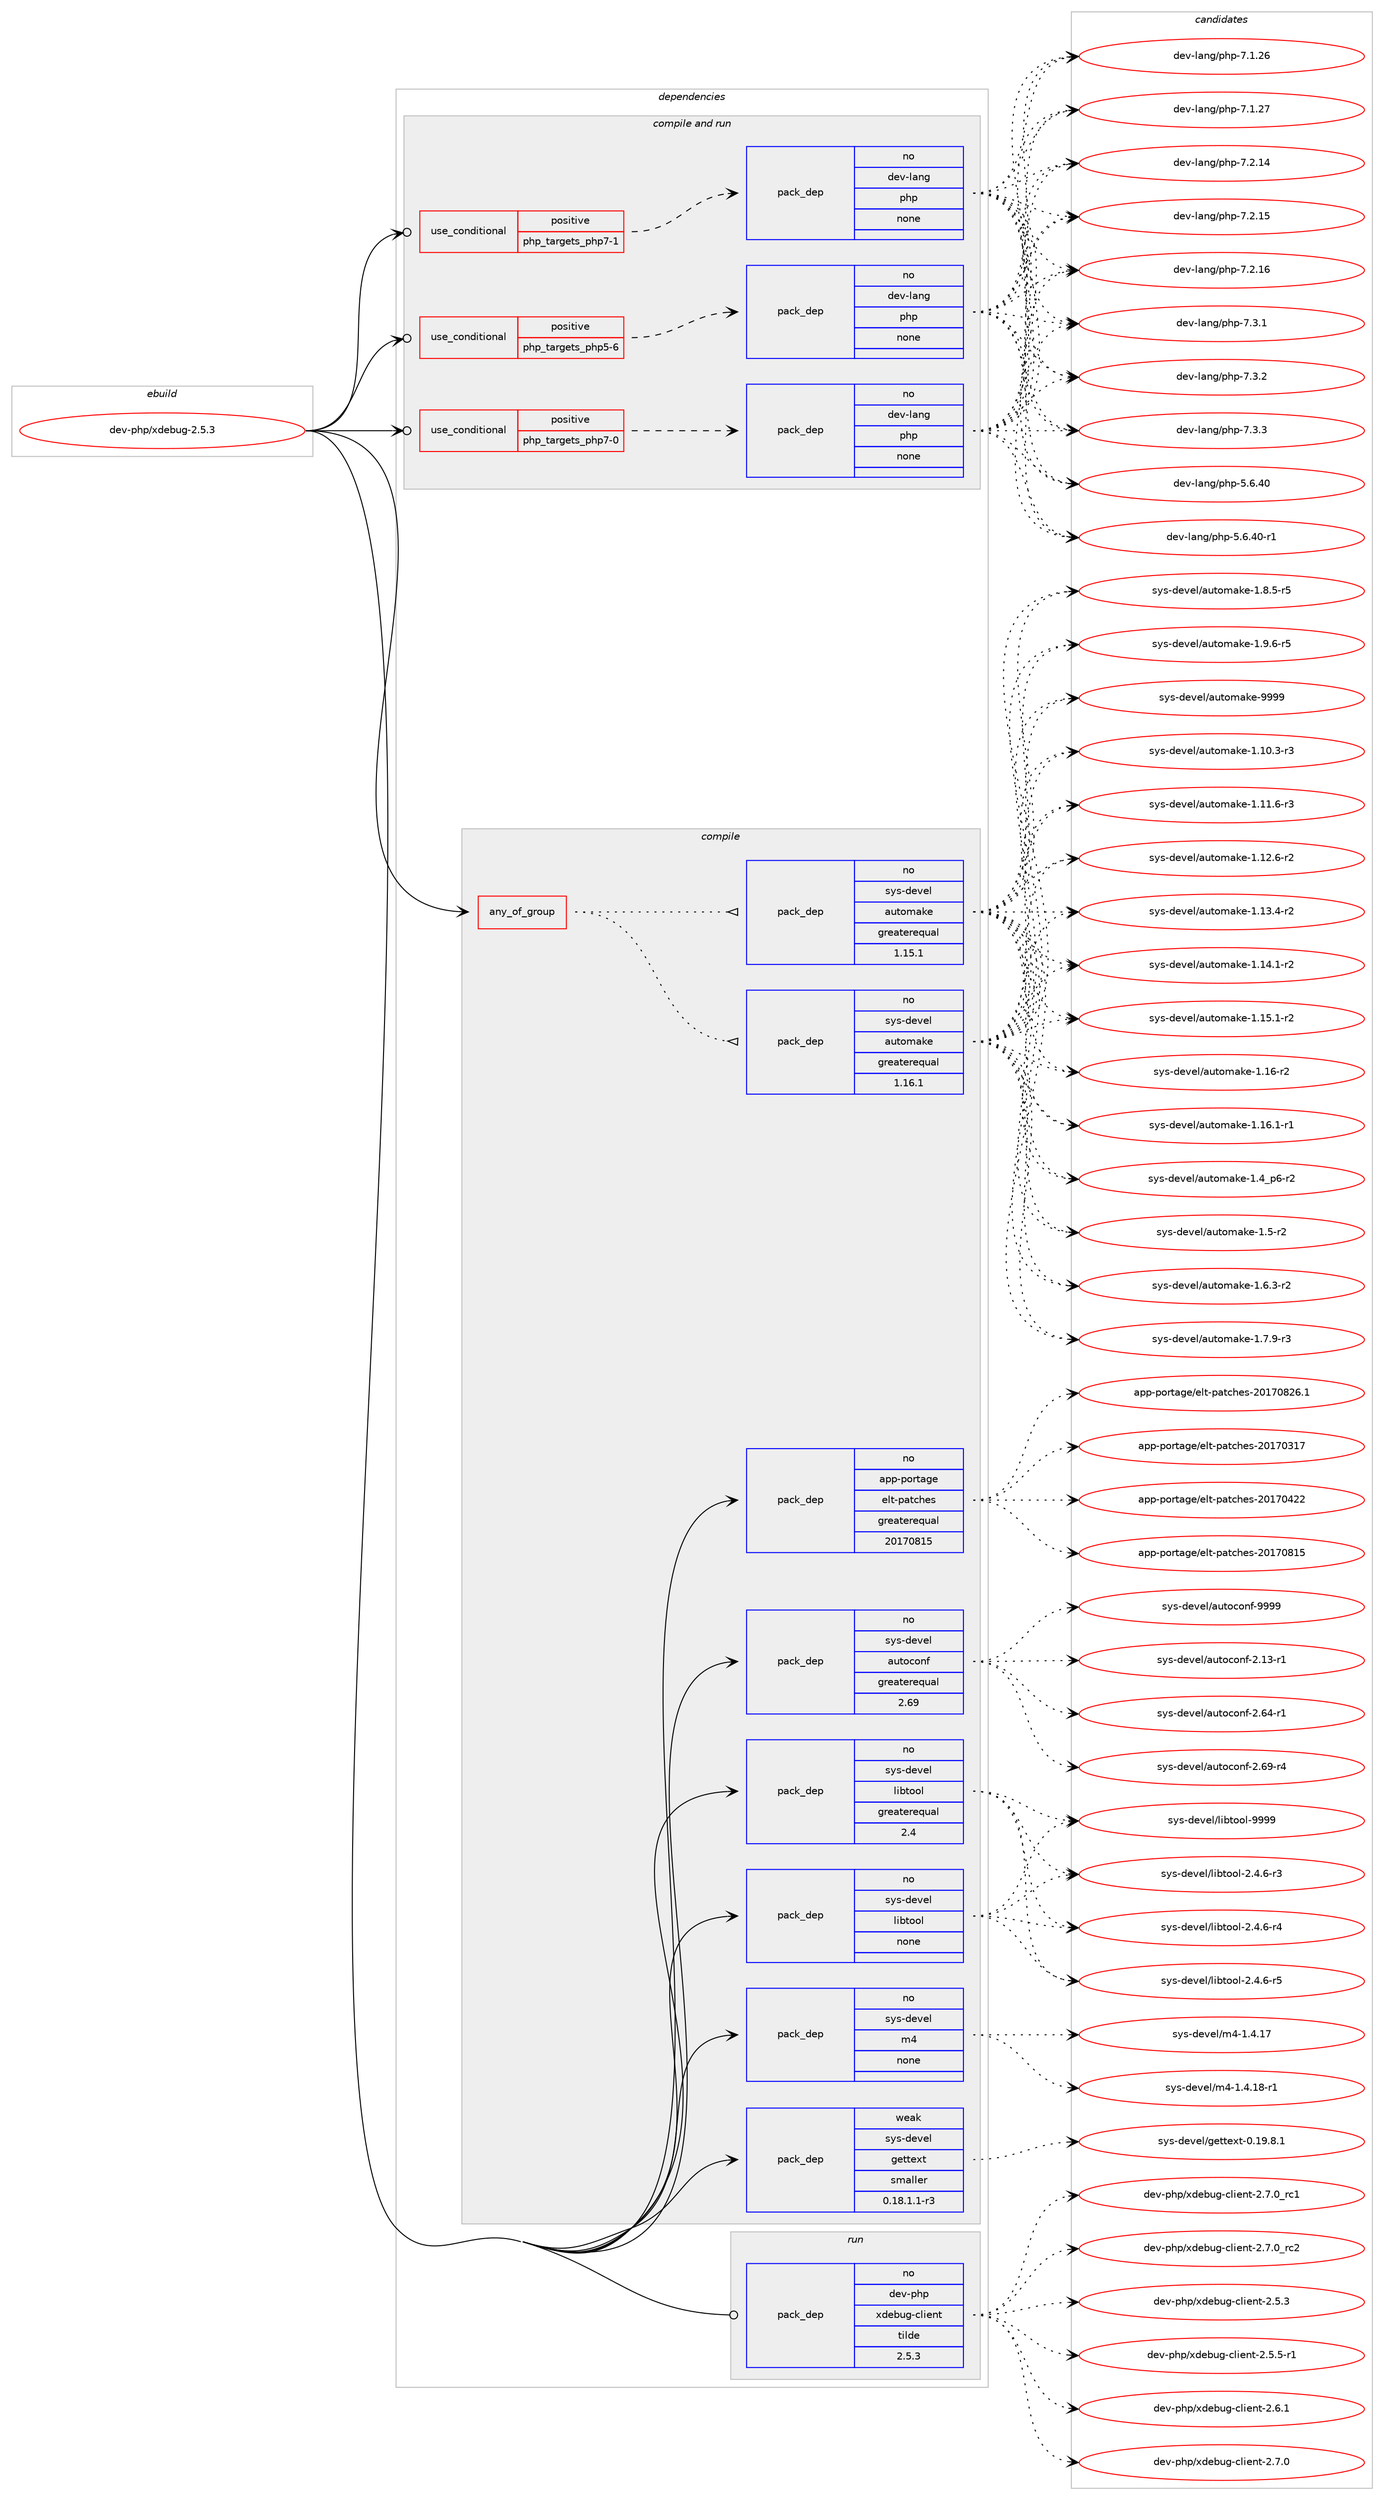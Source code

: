 digraph prolog {

# *************
# Graph options
# *************

newrank=true;
concentrate=true;
compound=true;
graph [rankdir=LR,fontname=Helvetica,fontsize=10,ranksep=1.5];#, ranksep=2.5, nodesep=0.2];
edge  [arrowhead=vee];
node  [fontname=Helvetica,fontsize=10];

# **********
# The ebuild
# **********

subgraph cluster_leftcol {
color=gray;
rank=same;
label=<<i>ebuild</i>>;
id [label="dev-php/xdebug-2.5.3", color=red, width=4, href="../dev-php/xdebug-2.5.3.svg"];
}

# ****************
# The dependencies
# ****************

subgraph cluster_midcol {
color=gray;
label=<<i>dependencies</i>>;
subgraph cluster_compile {
fillcolor="#eeeeee";
style=filled;
label=<<i>compile</i>>;
subgraph any22654 {
dependency1396328 [label=<<TABLE BORDER="0" CELLBORDER="1" CELLSPACING="0" CELLPADDING="4"><TR><TD CELLPADDING="10">any_of_group</TD></TR></TABLE>>, shape=none, color=red];subgraph pack1002955 {
dependency1396329 [label=<<TABLE BORDER="0" CELLBORDER="1" CELLSPACING="0" CELLPADDING="4" WIDTH="220"><TR><TD ROWSPAN="6" CELLPADDING="30">pack_dep</TD></TR><TR><TD WIDTH="110">no</TD></TR><TR><TD>sys-devel</TD></TR><TR><TD>automake</TD></TR><TR><TD>greaterequal</TD></TR><TR><TD>1.16.1</TD></TR></TABLE>>, shape=none, color=blue];
}
dependency1396328:e -> dependency1396329:w [weight=20,style="dotted",arrowhead="oinv"];
subgraph pack1002956 {
dependency1396330 [label=<<TABLE BORDER="0" CELLBORDER="1" CELLSPACING="0" CELLPADDING="4" WIDTH="220"><TR><TD ROWSPAN="6" CELLPADDING="30">pack_dep</TD></TR><TR><TD WIDTH="110">no</TD></TR><TR><TD>sys-devel</TD></TR><TR><TD>automake</TD></TR><TR><TD>greaterequal</TD></TR><TR><TD>1.15.1</TD></TR></TABLE>>, shape=none, color=blue];
}
dependency1396328:e -> dependency1396330:w [weight=20,style="dotted",arrowhead="oinv"];
}
id:e -> dependency1396328:w [weight=20,style="solid",arrowhead="vee"];
subgraph pack1002957 {
dependency1396331 [label=<<TABLE BORDER="0" CELLBORDER="1" CELLSPACING="0" CELLPADDING="4" WIDTH="220"><TR><TD ROWSPAN="6" CELLPADDING="30">pack_dep</TD></TR><TR><TD WIDTH="110">no</TD></TR><TR><TD>app-portage</TD></TR><TR><TD>elt-patches</TD></TR><TR><TD>greaterequal</TD></TR><TR><TD>20170815</TD></TR></TABLE>>, shape=none, color=blue];
}
id:e -> dependency1396331:w [weight=20,style="solid",arrowhead="vee"];
subgraph pack1002958 {
dependency1396332 [label=<<TABLE BORDER="0" CELLBORDER="1" CELLSPACING="0" CELLPADDING="4" WIDTH="220"><TR><TD ROWSPAN="6" CELLPADDING="30">pack_dep</TD></TR><TR><TD WIDTH="110">no</TD></TR><TR><TD>sys-devel</TD></TR><TR><TD>autoconf</TD></TR><TR><TD>greaterequal</TD></TR><TR><TD>2.69</TD></TR></TABLE>>, shape=none, color=blue];
}
id:e -> dependency1396332:w [weight=20,style="solid",arrowhead="vee"];
subgraph pack1002959 {
dependency1396333 [label=<<TABLE BORDER="0" CELLBORDER="1" CELLSPACING="0" CELLPADDING="4" WIDTH="220"><TR><TD ROWSPAN="6" CELLPADDING="30">pack_dep</TD></TR><TR><TD WIDTH="110">no</TD></TR><TR><TD>sys-devel</TD></TR><TR><TD>libtool</TD></TR><TR><TD>greaterequal</TD></TR><TR><TD>2.4</TD></TR></TABLE>>, shape=none, color=blue];
}
id:e -> dependency1396333:w [weight=20,style="solid",arrowhead="vee"];
subgraph pack1002960 {
dependency1396334 [label=<<TABLE BORDER="0" CELLBORDER="1" CELLSPACING="0" CELLPADDING="4" WIDTH="220"><TR><TD ROWSPAN="6" CELLPADDING="30">pack_dep</TD></TR><TR><TD WIDTH="110">no</TD></TR><TR><TD>sys-devel</TD></TR><TR><TD>libtool</TD></TR><TR><TD>none</TD></TR><TR><TD></TD></TR></TABLE>>, shape=none, color=blue];
}
id:e -> dependency1396334:w [weight=20,style="solid",arrowhead="vee"];
subgraph pack1002961 {
dependency1396335 [label=<<TABLE BORDER="0" CELLBORDER="1" CELLSPACING="0" CELLPADDING="4" WIDTH="220"><TR><TD ROWSPAN="6" CELLPADDING="30">pack_dep</TD></TR><TR><TD WIDTH="110">no</TD></TR><TR><TD>sys-devel</TD></TR><TR><TD>m4</TD></TR><TR><TD>none</TD></TR><TR><TD></TD></TR></TABLE>>, shape=none, color=blue];
}
id:e -> dependency1396335:w [weight=20,style="solid",arrowhead="vee"];
subgraph pack1002962 {
dependency1396336 [label=<<TABLE BORDER="0" CELLBORDER="1" CELLSPACING="0" CELLPADDING="4" WIDTH="220"><TR><TD ROWSPAN="6" CELLPADDING="30">pack_dep</TD></TR><TR><TD WIDTH="110">weak</TD></TR><TR><TD>sys-devel</TD></TR><TR><TD>gettext</TD></TR><TR><TD>smaller</TD></TR><TR><TD>0.18.1.1-r3</TD></TR></TABLE>>, shape=none, color=blue];
}
id:e -> dependency1396336:w [weight=20,style="solid",arrowhead="vee"];
}
subgraph cluster_compileandrun {
fillcolor="#eeeeee";
style=filled;
label=<<i>compile and run</i>>;
subgraph cond370154 {
dependency1396337 [label=<<TABLE BORDER="0" CELLBORDER="1" CELLSPACING="0" CELLPADDING="4"><TR><TD ROWSPAN="3" CELLPADDING="10">use_conditional</TD></TR><TR><TD>positive</TD></TR><TR><TD>php_targets_php5-6</TD></TR></TABLE>>, shape=none, color=red];
subgraph pack1002963 {
dependency1396338 [label=<<TABLE BORDER="0" CELLBORDER="1" CELLSPACING="0" CELLPADDING="4" WIDTH="220"><TR><TD ROWSPAN="6" CELLPADDING="30">pack_dep</TD></TR><TR><TD WIDTH="110">no</TD></TR><TR><TD>dev-lang</TD></TR><TR><TD>php</TD></TR><TR><TD>none</TD></TR><TR><TD></TD></TR></TABLE>>, shape=none, color=blue];
}
dependency1396337:e -> dependency1396338:w [weight=20,style="dashed",arrowhead="vee"];
}
id:e -> dependency1396337:w [weight=20,style="solid",arrowhead="odotvee"];
subgraph cond370155 {
dependency1396339 [label=<<TABLE BORDER="0" CELLBORDER="1" CELLSPACING="0" CELLPADDING="4"><TR><TD ROWSPAN="3" CELLPADDING="10">use_conditional</TD></TR><TR><TD>positive</TD></TR><TR><TD>php_targets_php7-0</TD></TR></TABLE>>, shape=none, color=red];
subgraph pack1002964 {
dependency1396340 [label=<<TABLE BORDER="0" CELLBORDER="1" CELLSPACING="0" CELLPADDING="4" WIDTH="220"><TR><TD ROWSPAN="6" CELLPADDING="30">pack_dep</TD></TR><TR><TD WIDTH="110">no</TD></TR><TR><TD>dev-lang</TD></TR><TR><TD>php</TD></TR><TR><TD>none</TD></TR><TR><TD></TD></TR></TABLE>>, shape=none, color=blue];
}
dependency1396339:e -> dependency1396340:w [weight=20,style="dashed",arrowhead="vee"];
}
id:e -> dependency1396339:w [weight=20,style="solid",arrowhead="odotvee"];
subgraph cond370156 {
dependency1396341 [label=<<TABLE BORDER="0" CELLBORDER="1" CELLSPACING="0" CELLPADDING="4"><TR><TD ROWSPAN="3" CELLPADDING="10">use_conditional</TD></TR><TR><TD>positive</TD></TR><TR><TD>php_targets_php7-1</TD></TR></TABLE>>, shape=none, color=red];
subgraph pack1002965 {
dependency1396342 [label=<<TABLE BORDER="0" CELLBORDER="1" CELLSPACING="0" CELLPADDING="4" WIDTH="220"><TR><TD ROWSPAN="6" CELLPADDING="30">pack_dep</TD></TR><TR><TD WIDTH="110">no</TD></TR><TR><TD>dev-lang</TD></TR><TR><TD>php</TD></TR><TR><TD>none</TD></TR><TR><TD></TD></TR></TABLE>>, shape=none, color=blue];
}
dependency1396341:e -> dependency1396342:w [weight=20,style="dashed",arrowhead="vee"];
}
id:e -> dependency1396341:w [weight=20,style="solid",arrowhead="odotvee"];
}
subgraph cluster_run {
fillcolor="#eeeeee";
style=filled;
label=<<i>run</i>>;
subgraph pack1002966 {
dependency1396343 [label=<<TABLE BORDER="0" CELLBORDER="1" CELLSPACING="0" CELLPADDING="4" WIDTH="220"><TR><TD ROWSPAN="6" CELLPADDING="30">pack_dep</TD></TR><TR><TD WIDTH="110">no</TD></TR><TR><TD>dev-php</TD></TR><TR><TD>xdebug-client</TD></TR><TR><TD>tilde</TD></TR><TR><TD>2.5.3</TD></TR></TABLE>>, shape=none, color=blue];
}
id:e -> dependency1396343:w [weight=20,style="solid",arrowhead="odot"];
}
}

# **************
# The candidates
# **************

subgraph cluster_choices {
rank=same;
color=gray;
label=<<i>candidates</i>>;

subgraph choice1002955 {
color=black;
nodesep=1;
choice11512111545100101118101108479711711611110997107101454946494846514511451 [label="sys-devel/automake-1.10.3-r3", color=red, width=4,href="../sys-devel/automake-1.10.3-r3.svg"];
choice11512111545100101118101108479711711611110997107101454946494946544511451 [label="sys-devel/automake-1.11.6-r3", color=red, width=4,href="../sys-devel/automake-1.11.6-r3.svg"];
choice11512111545100101118101108479711711611110997107101454946495046544511450 [label="sys-devel/automake-1.12.6-r2", color=red, width=4,href="../sys-devel/automake-1.12.6-r2.svg"];
choice11512111545100101118101108479711711611110997107101454946495146524511450 [label="sys-devel/automake-1.13.4-r2", color=red, width=4,href="../sys-devel/automake-1.13.4-r2.svg"];
choice11512111545100101118101108479711711611110997107101454946495246494511450 [label="sys-devel/automake-1.14.1-r2", color=red, width=4,href="../sys-devel/automake-1.14.1-r2.svg"];
choice11512111545100101118101108479711711611110997107101454946495346494511450 [label="sys-devel/automake-1.15.1-r2", color=red, width=4,href="../sys-devel/automake-1.15.1-r2.svg"];
choice1151211154510010111810110847971171161111099710710145494649544511450 [label="sys-devel/automake-1.16-r2", color=red, width=4,href="../sys-devel/automake-1.16-r2.svg"];
choice11512111545100101118101108479711711611110997107101454946495446494511449 [label="sys-devel/automake-1.16.1-r1", color=red, width=4,href="../sys-devel/automake-1.16.1-r1.svg"];
choice115121115451001011181011084797117116111109971071014549465295112544511450 [label="sys-devel/automake-1.4_p6-r2", color=red, width=4,href="../sys-devel/automake-1.4_p6-r2.svg"];
choice11512111545100101118101108479711711611110997107101454946534511450 [label="sys-devel/automake-1.5-r2", color=red, width=4,href="../sys-devel/automake-1.5-r2.svg"];
choice115121115451001011181011084797117116111109971071014549465446514511450 [label="sys-devel/automake-1.6.3-r2", color=red, width=4,href="../sys-devel/automake-1.6.3-r2.svg"];
choice115121115451001011181011084797117116111109971071014549465546574511451 [label="sys-devel/automake-1.7.9-r3", color=red, width=4,href="../sys-devel/automake-1.7.9-r3.svg"];
choice115121115451001011181011084797117116111109971071014549465646534511453 [label="sys-devel/automake-1.8.5-r5", color=red, width=4,href="../sys-devel/automake-1.8.5-r5.svg"];
choice115121115451001011181011084797117116111109971071014549465746544511453 [label="sys-devel/automake-1.9.6-r5", color=red, width=4,href="../sys-devel/automake-1.9.6-r5.svg"];
choice115121115451001011181011084797117116111109971071014557575757 [label="sys-devel/automake-9999", color=red, width=4,href="../sys-devel/automake-9999.svg"];
dependency1396329:e -> choice11512111545100101118101108479711711611110997107101454946494846514511451:w [style=dotted,weight="100"];
dependency1396329:e -> choice11512111545100101118101108479711711611110997107101454946494946544511451:w [style=dotted,weight="100"];
dependency1396329:e -> choice11512111545100101118101108479711711611110997107101454946495046544511450:w [style=dotted,weight="100"];
dependency1396329:e -> choice11512111545100101118101108479711711611110997107101454946495146524511450:w [style=dotted,weight="100"];
dependency1396329:e -> choice11512111545100101118101108479711711611110997107101454946495246494511450:w [style=dotted,weight="100"];
dependency1396329:e -> choice11512111545100101118101108479711711611110997107101454946495346494511450:w [style=dotted,weight="100"];
dependency1396329:e -> choice1151211154510010111810110847971171161111099710710145494649544511450:w [style=dotted,weight="100"];
dependency1396329:e -> choice11512111545100101118101108479711711611110997107101454946495446494511449:w [style=dotted,weight="100"];
dependency1396329:e -> choice115121115451001011181011084797117116111109971071014549465295112544511450:w [style=dotted,weight="100"];
dependency1396329:e -> choice11512111545100101118101108479711711611110997107101454946534511450:w [style=dotted,weight="100"];
dependency1396329:e -> choice115121115451001011181011084797117116111109971071014549465446514511450:w [style=dotted,weight="100"];
dependency1396329:e -> choice115121115451001011181011084797117116111109971071014549465546574511451:w [style=dotted,weight="100"];
dependency1396329:e -> choice115121115451001011181011084797117116111109971071014549465646534511453:w [style=dotted,weight="100"];
dependency1396329:e -> choice115121115451001011181011084797117116111109971071014549465746544511453:w [style=dotted,weight="100"];
dependency1396329:e -> choice115121115451001011181011084797117116111109971071014557575757:w [style=dotted,weight="100"];
}
subgraph choice1002956 {
color=black;
nodesep=1;
choice11512111545100101118101108479711711611110997107101454946494846514511451 [label="sys-devel/automake-1.10.3-r3", color=red, width=4,href="../sys-devel/automake-1.10.3-r3.svg"];
choice11512111545100101118101108479711711611110997107101454946494946544511451 [label="sys-devel/automake-1.11.6-r3", color=red, width=4,href="../sys-devel/automake-1.11.6-r3.svg"];
choice11512111545100101118101108479711711611110997107101454946495046544511450 [label="sys-devel/automake-1.12.6-r2", color=red, width=4,href="../sys-devel/automake-1.12.6-r2.svg"];
choice11512111545100101118101108479711711611110997107101454946495146524511450 [label="sys-devel/automake-1.13.4-r2", color=red, width=4,href="../sys-devel/automake-1.13.4-r2.svg"];
choice11512111545100101118101108479711711611110997107101454946495246494511450 [label="sys-devel/automake-1.14.1-r2", color=red, width=4,href="../sys-devel/automake-1.14.1-r2.svg"];
choice11512111545100101118101108479711711611110997107101454946495346494511450 [label="sys-devel/automake-1.15.1-r2", color=red, width=4,href="../sys-devel/automake-1.15.1-r2.svg"];
choice1151211154510010111810110847971171161111099710710145494649544511450 [label="sys-devel/automake-1.16-r2", color=red, width=4,href="../sys-devel/automake-1.16-r2.svg"];
choice11512111545100101118101108479711711611110997107101454946495446494511449 [label="sys-devel/automake-1.16.1-r1", color=red, width=4,href="../sys-devel/automake-1.16.1-r1.svg"];
choice115121115451001011181011084797117116111109971071014549465295112544511450 [label="sys-devel/automake-1.4_p6-r2", color=red, width=4,href="../sys-devel/automake-1.4_p6-r2.svg"];
choice11512111545100101118101108479711711611110997107101454946534511450 [label="sys-devel/automake-1.5-r2", color=red, width=4,href="../sys-devel/automake-1.5-r2.svg"];
choice115121115451001011181011084797117116111109971071014549465446514511450 [label="sys-devel/automake-1.6.3-r2", color=red, width=4,href="../sys-devel/automake-1.6.3-r2.svg"];
choice115121115451001011181011084797117116111109971071014549465546574511451 [label="sys-devel/automake-1.7.9-r3", color=red, width=4,href="../sys-devel/automake-1.7.9-r3.svg"];
choice115121115451001011181011084797117116111109971071014549465646534511453 [label="sys-devel/automake-1.8.5-r5", color=red, width=4,href="../sys-devel/automake-1.8.5-r5.svg"];
choice115121115451001011181011084797117116111109971071014549465746544511453 [label="sys-devel/automake-1.9.6-r5", color=red, width=4,href="../sys-devel/automake-1.9.6-r5.svg"];
choice115121115451001011181011084797117116111109971071014557575757 [label="sys-devel/automake-9999", color=red, width=4,href="../sys-devel/automake-9999.svg"];
dependency1396330:e -> choice11512111545100101118101108479711711611110997107101454946494846514511451:w [style=dotted,weight="100"];
dependency1396330:e -> choice11512111545100101118101108479711711611110997107101454946494946544511451:w [style=dotted,weight="100"];
dependency1396330:e -> choice11512111545100101118101108479711711611110997107101454946495046544511450:w [style=dotted,weight="100"];
dependency1396330:e -> choice11512111545100101118101108479711711611110997107101454946495146524511450:w [style=dotted,weight="100"];
dependency1396330:e -> choice11512111545100101118101108479711711611110997107101454946495246494511450:w [style=dotted,weight="100"];
dependency1396330:e -> choice11512111545100101118101108479711711611110997107101454946495346494511450:w [style=dotted,weight="100"];
dependency1396330:e -> choice1151211154510010111810110847971171161111099710710145494649544511450:w [style=dotted,weight="100"];
dependency1396330:e -> choice11512111545100101118101108479711711611110997107101454946495446494511449:w [style=dotted,weight="100"];
dependency1396330:e -> choice115121115451001011181011084797117116111109971071014549465295112544511450:w [style=dotted,weight="100"];
dependency1396330:e -> choice11512111545100101118101108479711711611110997107101454946534511450:w [style=dotted,weight="100"];
dependency1396330:e -> choice115121115451001011181011084797117116111109971071014549465446514511450:w [style=dotted,weight="100"];
dependency1396330:e -> choice115121115451001011181011084797117116111109971071014549465546574511451:w [style=dotted,weight="100"];
dependency1396330:e -> choice115121115451001011181011084797117116111109971071014549465646534511453:w [style=dotted,weight="100"];
dependency1396330:e -> choice115121115451001011181011084797117116111109971071014549465746544511453:w [style=dotted,weight="100"];
dependency1396330:e -> choice115121115451001011181011084797117116111109971071014557575757:w [style=dotted,weight="100"];
}
subgraph choice1002957 {
color=black;
nodesep=1;
choice97112112451121111141169710310147101108116451129711699104101115455048495548514955 [label="app-portage/elt-patches-20170317", color=red, width=4,href="../app-portage/elt-patches-20170317.svg"];
choice97112112451121111141169710310147101108116451129711699104101115455048495548525050 [label="app-portage/elt-patches-20170422", color=red, width=4,href="../app-portage/elt-patches-20170422.svg"];
choice97112112451121111141169710310147101108116451129711699104101115455048495548564953 [label="app-portage/elt-patches-20170815", color=red, width=4,href="../app-portage/elt-patches-20170815.svg"];
choice971121124511211111411697103101471011081164511297116991041011154550484955485650544649 [label="app-portage/elt-patches-20170826.1", color=red, width=4,href="../app-portage/elt-patches-20170826.1.svg"];
dependency1396331:e -> choice97112112451121111141169710310147101108116451129711699104101115455048495548514955:w [style=dotted,weight="100"];
dependency1396331:e -> choice97112112451121111141169710310147101108116451129711699104101115455048495548525050:w [style=dotted,weight="100"];
dependency1396331:e -> choice97112112451121111141169710310147101108116451129711699104101115455048495548564953:w [style=dotted,weight="100"];
dependency1396331:e -> choice971121124511211111411697103101471011081164511297116991041011154550484955485650544649:w [style=dotted,weight="100"];
}
subgraph choice1002958 {
color=black;
nodesep=1;
choice1151211154510010111810110847971171161119911111010245504649514511449 [label="sys-devel/autoconf-2.13-r1", color=red, width=4,href="../sys-devel/autoconf-2.13-r1.svg"];
choice1151211154510010111810110847971171161119911111010245504654524511449 [label="sys-devel/autoconf-2.64-r1", color=red, width=4,href="../sys-devel/autoconf-2.64-r1.svg"];
choice1151211154510010111810110847971171161119911111010245504654574511452 [label="sys-devel/autoconf-2.69-r4", color=red, width=4,href="../sys-devel/autoconf-2.69-r4.svg"];
choice115121115451001011181011084797117116111991111101024557575757 [label="sys-devel/autoconf-9999", color=red, width=4,href="../sys-devel/autoconf-9999.svg"];
dependency1396332:e -> choice1151211154510010111810110847971171161119911111010245504649514511449:w [style=dotted,weight="100"];
dependency1396332:e -> choice1151211154510010111810110847971171161119911111010245504654524511449:w [style=dotted,weight="100"];
dependency1396332:e -> choice1151211154510010111810110847971171161119911111010245504654574511452:w [style=dotted,weight="100"];
dependency1396332:e -> choice115121115451001011181011084797117116111991111101024557575757:w [style=dotted,weight="100"];
}
subgraph choice1002959 {
color=black;
nodesep=1;
choice1151211154510010111810110847108105981161111111084550465246544511451 [label="sys-devel/libtool-2.4.6-r3", color=red, width=4,href="../sys-devel/libtool-2.4.6-r3.svg"];
choice1151211154510010111810110847108105981161111111084550465246544511452 [label="sys-devel/libtool-2.4.6-r4", color=red, width=4,href="../sys-devel/libtool-2.4.6-r4.svg"];
choice1151211154510010111810110847108105981161111111084550465246544511453 [label="sys-devel/libtool-2.4.6-r5", color=red, width=4,href="../sys-devel/libtool-2.4.6-r5.svg"];
choice1151211154510010111810110847108105981161111111084557575757 [label="sys-devel/libtool-9999", color=red, width=4,href="../sys-devel/libtool-9999.svg"];
dependency1396333:e -> choice1151211154510010111810110847108105981161111111084550465246544511451:w [style=dotted,weight="100"];
dependency1396333:e -> choice1151211154510010111810110847108105981161111111084550465246544511452:w [style=dotted,weight="100"];
dependency1396333:e -> choice1151211154510010111810110847108105981161111111084550465246544511453:w [style=dotted,weight="100"];
dependency1396333:e -> choice1151211154510010111810110847108105981161111111084557575757:w [style=dotted,weight="100"];
}
subgraph choice1002960 {
color=black;
nodesep=1;
choice1151211154510010111810110847108105981161111111084550465246544511451 [label="sys-devel/libtool-2.4.6-r3", color=red, width=4,href="../sys-devel/libtool-2.4.6-r3.svg"];
choice1151211154510010111810110847108105981161111111084550465246544511452 [label="sys-devel/libtool-2.4.6-r4", color=red, width=4,href="../sys-devel/libtool-2.4.6-r4.svg"];
choice1151211154510010111810110847108105981161111111084550465246544511453 [label="sys-devel/libtool-2.4.6-r5", color=red, width=4,href="../sys-devel/libtool-2.4.6-r5.svg"];
choice1151211154510010111810110847108105981161111111084557575757 [label="sys-devel/libtool-9999", color=red, width=4,href="../sys-devel/libtool-9999.svg"];
dependency1396334:e -> choice1151211154510010111810110847108105981161111111084550465246544511451:w [style=dotted,weight="100"];
dependency1396334:e -> choice1151211154510010111810110847108105981161111111084550465246544511452:w [style=dotted,weight="100"];
dependency1396334:e -> choice1151211154510010111810110847108105981161111111084550465246544511453:w [style=dotted,weight="100"];
dependency1396334:e -> choice1151211154510010111810110847108105981161111111084557575757:w [style=dotted,weight="100"];
}
subgraph choice1002961 {
color=black;
nodesep=1;
choice11512111545100101118101108471095245494652464955 [label="sys-devel/m4-1.4.17", color=red, width=4,href="../sys-devel/m4-1.4.17.svg"];
choice115121115451001011181011084710952454946524649564511449 [label="sys-devel/m4-1.4.18-r1", color=red, width=4,href="../sys-devel/m4-1.4.18-r1.svg"];
dependency1396335:e -> choice11512111545100101118101108471095245494652464955:w [style=dotted,weight="100"];
dependency1396335:e -> choice115121115451001011181011084710952454946524649564511449:w [style=dotted,weight="100"];
}
subgraph choice1002962 {
color=black;
nodesep=1;
choice1151211154510010111810110847103101116116101120116454846495746564649 [label="sys-devel/gettext-0.19.8.1", color=red, width=4,href="../sys-devel/gettext-0.19.8.1.svg"];
dependency1396336:e -> choice1151211154510010111810110847103101116116101120116454846495746564649:w [style=dotted,weight="100"];
}
subgraph choice1002963 {
color=black;
nodesep=1;
choice10010111845108971101034711210411245534654465248 [label="dev-lang/php-5.6.40", color=red, width=4,href="../dev-lang/php-5.6.40.svg"];
choice100101118451089711010347112104112455346544652484511449 [label="dev-lang/php-5.6.40-r1", color=red, width=4,href="../dev-lang/php-5.6.40-r1.svg"];
choice10010111845108971101034711210411245554649465054 [label="dev-lang/php-7.1.26", color=red, width=4,href="../dev-lang/php-7.1.26.svg"];
choice10010111845108971101034711210411245554649465055 [label="dev-lang/php-7.1.27", color=red, width=4,href="../dev-lang/php-7.1.27.svg"];
choice10010111845108971101034711210411245554650464952 [label="dev-lang/php-7.2.14", color=red, width=4,href="../dev-lang/php-7.2.14.svg"];
choice10010111845108971101034711210411245554650464953 [label="dev-lang/php-7.2.15", color=red, width=4,href="../dev-lang/php-7.2.15.svg"];
choice10010111845108971101034711210411245554650464954 [label="dev-lang/php-7.2.16", color=red, width=4,href="../dev-lang/php-7.2.16.svg"];
choice100101118451089711010347112104112455546514649 [label="dev-lang/php-7.3.1", color=red, width=4,href="../dev-lang/php-7.3.1.svg"];
choice100101118451089711010347112104112455546514650 [label="dev-lang/php-7.3.2", color=red, width=4,href="../dev-lang/php-7.3.2.svg"];
choice100101118451089711010347112104112455546514651 [label="dev-lang/php-7.3.3", color=red, width=4,href="../dev-lang/php-7.3.3.svg"];
dependency1396338:e -> choice10010111845108971101034711210411245534654465248:w [style=dotted,weight="100"];
dependency1396338:e -> choice100101118451089711010347112104112455346544652484511449:w [style=dotted,weight="100"];
dependency1396338:e -> choice10010111845108971101034711210411245554649465054:w [style=dotted,weight="100"];
dependency1396338:e -> choice10010111845108971101034711210411245554649465055:w [style=dotted,weight="100"];
dependency1396338:e -> choice10010111845108971101034711210411245554650464952:w [style=dotted,weight="100"];
dependency1396338:e -> choice10010111845108971101034711210411245554650464953:w [style=dotted,weight="100"];
dependency1396338:e -> choice10010111845108971101034711210411245554650464954:w [style=dotted,weight="100"];
dependency1396338:e -> choice100101118451089711010347112104112455546514649:w [style=dotted,weight="100"];
dependency1396338:e -> choice100101118451089711010347112104112455546514650:w [style=dotted,weight="100"];
dependency1396338:e -> choice100101118451089711010347112104112455546514651:w [style=dotted,weight="100"];
}
subgraph choice1002964 {
color=black;
nodesep=1;
choice10010111845108971101034711210411245534654465248 [label="dev-lang/php-5.6.40", color=red, width=4,href="../dev-lang/php-5.6.40.svg"];
choice100101118451089711010347112104112455346544652484511449 [label="dev-lang/php-5.6.40-r1", color=red, width=4,href="../dev-lang/php-5.6.40-r1.svg"];
choice10010111845108971101034711210411245554649465054 [label="dev-lang/php-7.1.26", color=red, width=4,href="../dev-lang/php-7.1.26.svg"];
choice10010111845108971101034711210411245554649465055 [label="dev-lang/php-7.1.27", color=red, width=4,href="../dev-lang/php-7.1.27.svg"];
choice10010111845108971101034711210411245554650464952 [label="dev-lang/php-7.2.14", color=red, width=4,href="../dev-lang/php-7.2.14.svg"];
choice10010111845108971101034711210411245554650464953 [label="dev-lang/php-7.2.15", color=red, width=4,href="../dev-lang/php-7.2.15.svg"];
choice10010111845108971101034711210411245554650464954 [label="dev-lang/php-7.2.16", color=red, width=4,href="../dev-lang/php-7.2.16.svg"];
choice100101118451089711010347112104112455546514649 [label="dev-lang/php-7.3.1", color=red, width=4,href="../dev-lang/php-7.3.1.svg"];
choice100101118451089711010347112104112455546514650 [label="dev-lang/php-7.3.2", color=red, width=4,href="../dev-lang/php-7.3.2.svg"];
choice100101118451089711010347112104112455546514651 [label="dev-lang/php-7.3.3", color=red, width=4,href="../dev-lang/php-7.3.3.svg"];
dependency1396340:e -> choice10010111845108971101034711210411245534654465248:w [style=dotted,weight="100"];
dependency1396340:e -> choice100101118451089711010347112104112455346544652484511449:w [style=dotted,weight="100"];
dependency1396340:e -> choice10010111845108971101034711210411245554649465054:w [style=dotted,weight="100"];
dependency1396340:e -> choice10010111845108971101034711210411245554649465055:w [style=dotted,weight="100"];
dependency1396340:e -> choice10010111845108971101034711210411245554650464952:w [style=dotted,weight="100"];
dependency1396340:e -> choice10010111845108971101034711210411245554650464953:w [style=dotted,weight="100"];
dependency1396340:e -> choice10010111845108971101034711210411245554650464954:w [style=dotted,weight="100"];
dependency1396340:e -> choice100101118451089711010347112104112455546514649:w [style=dotted,weight="100"];
dependency1396340:e -> choice100101118451089711010347112104112455546514650:w [style=dotted,weight="100"];
dependency1396340:e -> choice100101118451089711010347112104112455546514651:w [style=dotted,weight="100"];
}
subgraph choice1002965 {
color=black;
nodesep=1;
choice10010111845108971101034711210411245534654465248 [label="dev-lang/php-5.6.40", color=red, width=4,href="../dev-lang/php-5.6.40.svg"];
choice100101118451089711010347112104112455346544652484511449 [label="dev-lang/php-5.6.40-r1", color=red, width=4,href="../dev-lang/php-5.6.40-r1.svg"];
choice10010111845108971101034711210411245554649465054 [label="dev-lang/php-7.1.26", color=red, width=4,href="../dev-lang/php-7.1.26.svg"];
choice10010111845108971101034711210411245554649465055 [label="dev-lang/php-7.1.27", color=red, width=4,href="../dev-lang/php-7.1.27.svg"];
choice10010111845108971101034711210411245554650464952 [label="dev-lang/php-7.2.14", color=red, width=4,href="../dev-lang/php-7.2.14.svg"];
choice10010111845108971101034711210411245554650464953 [label="dev-lang/php-7.2.15", color=red, width=4,href="../dev-lang/php-7.2.15.svg"];
choice10010111845108971101034711210411245554650464954 [label="dev-lang/php-7.2.16", color=red, width=4,href="../dev-lang/php-7.2.16.svg"];
choice100101118451089711010347112104112455546514649 [label="dev-lang/php-7.3.1", color=red, width=4,href="../dev-lang/php-7.3.1.svg"];
choice100101118451089711010347112104112455546514650 [label="dev-lang/php-7.3.2", color=red, width=4,href="../dev-lang/php-7.3.2.svg"];
choice100101118451089711010347112104112455546514651 [label="dev-lang/php-7.3.3", color=red, width=4,href="../dev-lang/php-7.3.3.svg"];
dependency1396342:e -> choice10010111845108971101034711210411245534654465248:w [style=dotted,weight="100"];
dependency1396342:e -> choice100101118451089711010347112104112455346544652484511449:w [style=dotted,weight="100"];
dependency1396342:e -> choice10010111845108971101034711210411245554649465054:w [style=dotted,weight="100"];
dependency1396342:e -> choice10010111845108971101034711210411245554649465055:w [style=dotted,weight="100"];
dependency1396342:e -> choice10010111845108971101034711210411245554650464952:w [style=dotted,weight="100"];
dependency1396342:e -> choice10010111845108971101034711210411245554650464953:w [style=dotted,weight="100"];
dependency1396342:e -> choice10010111845108971101034711210411245554650464954:w [style=dotted,weight="100"];
dependency1396342:e -> choice100101118451089711010347112104112455546514649:w [style=dotted,weight="100"];
dependency1396342:e -> choice100101118451089711010347112104112455546514650:w [style=dotted,weight="100"];
dependency1396342:e -> choice100101118451089711010347112104112455546514651:w [style=dotted,weight="100"];
}
subgraph choice1002966 {
color=black;
nodesep=1;
choice1001011184511210411247120100101981171034599108105101110116455046534651 [label="dev-php/xdebug-client-2.5.3", color=red, width=4,href="../dev-php/xdebug-client-2.5.3.svg"];
choice10010111845112104112471201001019811710345991081051011101164550465346534511449 [label="dev-php/xdebug-client-2.5.5-r1", color=red, width=4,href="../dev-php/xdebug-client-2.5.5-r1.svg"];
choice1001011184511210411247120100101981171034599108105101110116455046544649 [label="dev-php/xdebug-client-2.6.1", color=red, width=4,href="../dev-php/xdebug-client-2.6.1.svg"];
choice1001011184511210411247120100101981171034599108105101110116455046554648 [label="dev-php/xdebug-client-2.7.0", color=red, width=4,href="../dev-php/xdebug-client-2.7.0.svg"];
choice1001011184511210411247120100101981171034599108105101110116455046554648951149949 [label="dev-php/xdebug-client-2.7.0_rc1", color=red, width=4,href="../dev-php/xdebug-client-2.7.0_rc1.svg"];
choice1001011184511210411247120100101981171034599108105101110116455046554648951149950 [label="dev-php/xdebug-client-2.7.0_rc2", color=red, width=4,href="../dev-php/xdebug-client-2.7.0_rc2.svg"];
dependency1396343:e -> choice1001011184511210411247120100101981171034599108105101110116455046534651:w [style=dotted,weight="100"];
dependency1396343:e -> choice10010111845112104112471201001019811710345991081051011101164550465346534511449:w [style=dotted,weight="100"];
dependency1396343:e -> choice1001011184511210411247120100101981171034599108105101110116455046544649:w [style=dotted,weight="100"];
dependency1396343:e -> choice1001011184511210411247120100101981171034599108105101110116455046554648:w [style=dotted,weight="100"];
dependency1396343:e -> choice1001011184511210411247120100101981171034599108105101110116455046554648951149949:w [style=dotted,weight="100"];
dependency1396343:e -> choice1001011184511210411247120100101981171034599108105101110116455046554648951149950:w [style=dotted,weight="100"];
}
}

}
